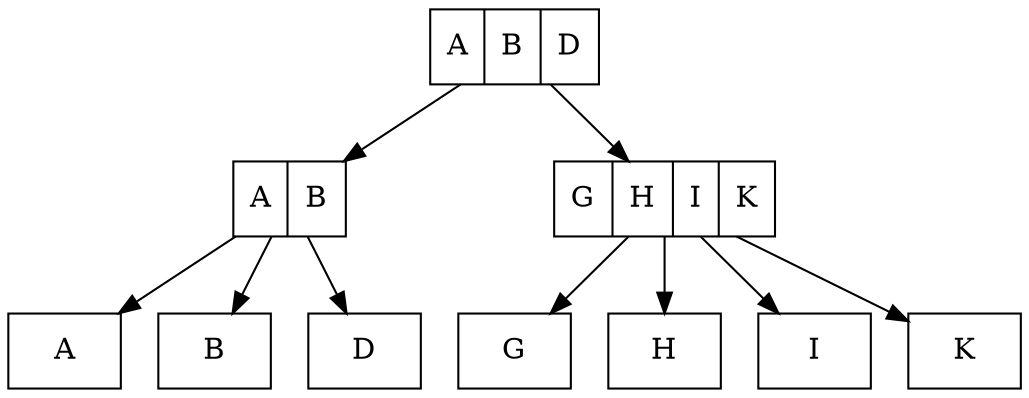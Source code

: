 digraph btree {
  node [shape=record];
  
  F [label="<C>A|<D>B|<E>D"];
  C [label="<A>A|<B>B"];
  J [label="<G>G|<H>H|<I>I|<K>K"];

  F -> C;
  F -> J;
  C -> A;
  C -> B;
  C -> D;
  J -> G;
  J -> H;
  J -> I;
  J -> K;
}


